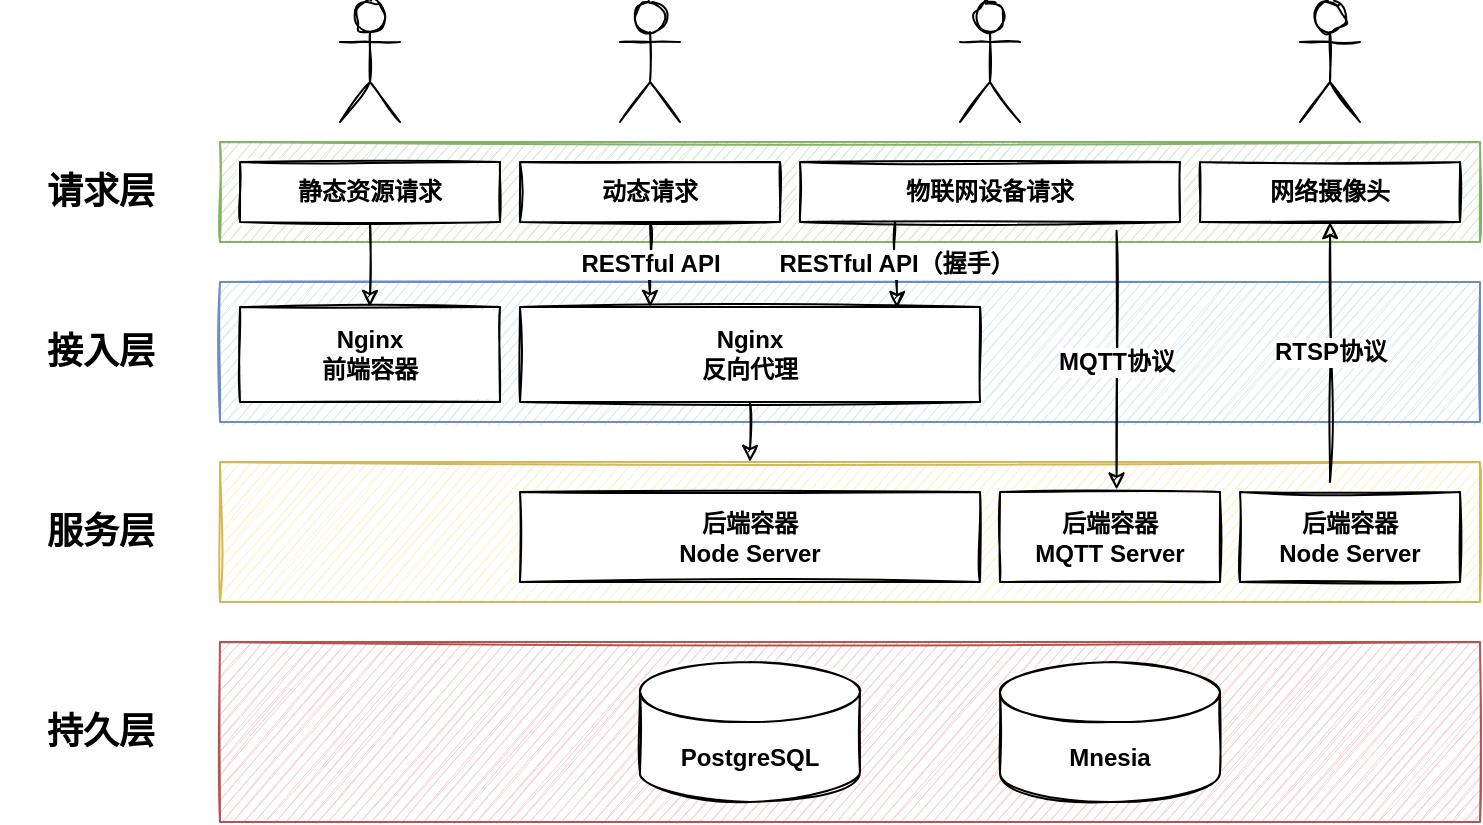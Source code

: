 <mxfile version="20.2.7" type="device"><diagram id="LMG21flEDnIkYwIcvI6N" name="第 1 页"><mxGraphModel dx="981" dy="547" grid="1" gridSize="10" guides="1" tooltips="1" connect="1" arrows="1" fold="1" page="1" pageScale="1" pageWidth="1169" pageHeight="827" math="0" shadow="0"><root><mxCell id="0"/><mxCell id="1" parent="0"/><mxCell id="DumCoxXedcYpvhjmDZSj-2" value="" style="rounded=0;whiteSpace=wrap;html=1;sketch=1;fillColor=#d5e8d4;strokeColor=#82b366;" parent="1" vertex="1"><mxGeometry x="290" y="210" width="630" height="50" as="geometry"/></mxCell><mxCell id="DumCoxXedcYpvhjmDZSj-3" value="" style="shape=umlActor;verticalLabelPosition=bottom;verticalAlign=top;html=1;outlineConnect=0;sketch=1;" parent="1" vertex="1"><mxGeometry x="350" y="140" width="30" height="60" as="geometry"/></mxCell><mxCell id="-RjRIU2cJnxTzBcFZ9Db-1" value="" style="rounded=0;whiteSpace=wrap;html=1;fillColor=#dae8fc;strokeColor=#6c8ebf;sketch=1;glass=0;shadow=0;" parent="1" vertex="1"><mxGeometry x="290" y="280" width="630" height="70" as="geometry"/></mxCell><mxCell id="-RjRIU2cJnxTzBcFZ9Db-17" style="edgeStyle=orthogonalEdgeStyle;rounded=0;orthogonalLoop=1;jettySize=auto;html=1;exitX=0.5;exitY=1;exitDx=0;exitDy=0;entryX=0.5;entryY=0;entryDx=0;entryDy=0;fontFamily=Helvetica;fontSize=12;sketch=1;" parent="1" source="-RjRIU2cJnxTzBcFZ9Db-2" target="-RjRIU2cJnxTzBcFZ9Db-15" edge="1"><mxGeometry relative="1" as="geometry"/></mxCell><mxCell id="-RjRIU2cJnxTzBcFZ9Db-2" value="静态资源请求" style="rounded=0;whiteSpace=wrap;html=1;shadow=0;glass=0;sketch=1;gradientColor=none;fontFamily=Helvetica;fontStyle=1" parent="1" vertex="1"><mxGeometry x="300" y="220" width="130" height="30" as="geometry"/></mxCell><mxCell id="-RjRIU2cJnxTzBcFZ9Db-3" value="请求层" style="text;strokeColor=none;fillColor=none;html=1;fontSize=18;fontStyle=1;verticalAlign=middle;align=center;rounded=0;shadow=0;glass=0;sketch=1;" parent="1" vertex="1"><mxGeometry x="180" y="215" width="100" height="40" as="geometry"/></mxCell><mxCell id="-RjRIU2cJnxTzBcFZ9Db-7" value="接入层" style="text;strokeColor=none;fillColor=none;html=1;fontSize=18;fontStyle=1;verticalAlign=middle;align=center;rounded=0;shadow=0;glass=0;sketch=1;" parent="1" vertex="1"><mxGeometry x="180" y="295" width="100" height="40" as="geometry"/></mxCell><mxCell id="-RjRIU2cJnxTzBcFZ9Db-8" value="" style="rounded=0;whiteSpace=wrap;html=1;shadow=0;glass=0;sketch=1;fontFamily=Helvetica;fontSize=18;fillColor=#fff2cc;strokeColor=#d6b656;" parent="1" vertex="1"><mxGeometry x="290" y="370" width="630" height="70" as="geometry"/></mxCell><mxCell id="-RjRIU2cJnxTzBcFZ9Db-9" value="" style="shape=umlActor;verticalLabelPosition=bottom;verticalAlign=top;html=1;outlineConnect=0;sketch=1;" parent="1" vertex="1"><mxGeometry x="490" y="140" width="30" height="60" as="geometry"/></mxCell><mxCell id="-RjRIU2cJnxTzBcFZ9Db-12" value="" style="rounded=0;whiteSpace=wrap;html=1;shadow=0;glass=0;sketch=1;fontFamily=Helvetica;fontSize=18;fillColor=#f8cecc;strokeColor=#b85450;" parent="1" vertex="1"><mxGeometry x="290" y="460" width="630" height="90" as="geometry"/></mxCell><mxCell id="-RjRIU2cJnxTzBcFZ9Db-13" value="服务层" style="text;strokeColor=none;fillColor=none;html=1;fontSize=18;fontStyle=1;verticalAlign=middle;align=center;rounded=0;shadow=0;glass=0;sketch=1;" parent="1" vertex="1"><mxGeometry x="180" y="385" width="100" height="40" as="geometry"/></mxCell><mxCell id="-RjRIU2cJnxTzBcFZ9Db-14" value="持久层" style="text;strokeColor=none;fillColor=none;html=1;fontSize=18;fontStyle=1;verticalAlign=middle;align=center;rounded=0;shadow=0;glass=0;sketch=1;" parent="1" vertex="1"><mxGeometry x="180" y="485" width="100" height="40" as="geometry"/></mxCell><mxCell id="-RjRIU2cJnxTzBcFZ9Db-15" value="Nginx&lt;br&gt;前端容器" style="rounded=0;whiteSpace=wrap;html=1;shadow=0;glass=0;sketch=1;fontFamily=Helvetica;fontSize=12;gradientColor=none;fontStyle=1" parent="1" vertex="1"><mxGeometry x="300" y="292.5" width="130" height="47.5" as="geometry"/></mxCell><mxCell id="-RjRIU2cJnxTzBcFZ9Db-37" value="RESTful API" style="edgeStyle=orthogonalEdgeStyle;rounded=0;sketch=1;orthogonalLoop=1;jettySize=auto;html=1;exitX=0.5;exitY=1;exitDx=0;exitDy=0;fontFamily=Helvetica;fontSize=12;fontStyle=1" parent="1" source="-RjRIU2cJnxTzBcFZ9Db-18" edge="1"><mxGeometry relative="1" as="geometry"><mxPoint x="505" y="292.5" as="targetPoint"/></mxGeometry></mxCell><mxCell id="-RjRIU2cJnxTzBcFZ9Db-18" value="动态请求" style="rounded=0;whiteSpace=wrap;html=1;shadow=0;glass=0;sketch=1;gradientColor=none;fontFamily=Helvetica;fontStyle=1" parent="1" vertex="1"><mxGeometry x="440" y="220" width="130" height="30" as="geometry"/></mxCell><mxCell id="-RjRIU2cJnxTzBcFZ9Db-19" value="后端容器&lt;br style=&quot;font-size: 12px;&quot;&gt;Node Server" style="rounded=0;whiteSpace=wrap;html=1;shadow=0;glass=0;sketch=1;fontFamily=Helvetica;fontSize=12;gradientColor=none;fontStyle=1" parent="1" vertex="1"><mxGeometry x="440" y="385" width="230" height="45" as="geometry"/></mxCell><mxCell id="-RjRIU2cJnxTzBcFZ9Db-21" value="&lt;b&gt;PostgreSQL&lt;/b&gt;" style="shape=cylinder3;whiteSpace=wrap;html=1;boundedLbl=1;backgroundOutline=1;size=15;rounded=0;shadow=0;glass=0;sketch=1;fontFamily=Helvetica;fontSize=12;gradientColor=none;" parent="1" vertex="1"><mxGeometry x="500" y="470" width="110" height="70" as="geometry"/></mxCell><mxCell id="-RjRIU2cJnxTzBcFZ9Db-22" value="后端容器&lt;br style=&quot;font-size: 12px;&quot;&gt;MQTT Server" style="rounded=0;whiteSpace=wrap;html=1;shadow=0;glass=0;sketch=1;fontFamily=Helvetica;fontSize=12;gradientColor=none;fontStyle=1" parent="1" vertex="1"><mxGeometry x="680" y="385" width="110" height="45" as="geometry"/></mxCell><mxCell id="-RjRIU2cJnxTzBcFZ9Db-38" value="RESTful API（握手）" style="edgeStyle=orthogonalEdgeStyle;rounded=0;sketch=1;orthogonalLoop=1;jettySize=auto;html=1;fontFamily=Helvetica;fontSize=12;fontStyle=1;exitX=0.25;exitY=1;exitDx=0;exitDy=0;entryX=0.82;entryY=0.011;entryDx=0;entryDy=0;entryPerimeter=0;" parent="1" source="-RjRIU2cJnxTzBcFZ9Db-23" target="-RjRIU2cJnxTzBcFZ9Db-40" edge="1"><mxGeometry relative="1" as="geometry"/></mxCell><mxCell id="-RjRIU2cJnxTzBcFZ9Db-41" value="MQTT协议" style="edgeStyle=orthogonalEdgeStyle;rounded=0;sketch=1;orthogonalLoop=1;jettySize=auto;html=1;exitX=0.833;exitY=1.146;exitDx=0;exitDy=0;fontFamily=Helvetica;fontSize=12;entryX=0.53;entryY=-0.027;entryDx=0;entryDy=0;entryPerimeter=0;fontStyle=1;exitPerimeter=0;" parent="1" source="-RjRIU2cJnxTzBcFZ9Db-23" target="-RjRIU2cJnxTzBcFZ9Db-22" edge="1"><mxGeometry x="0.021" relative="1" as="geometry"><mxPoint as="offset"/></mxGeometry></mxCell><mxCell id="-RjRIU2cJnxTzBcFZ9Db-45" value="RTSP协议" style="edgeStyle=orthogonalEdgeStyle;rounded=0;sketch=1;orthogonalLoop=1;jettySize=auto;html=1;fontFamily=Helvetica;fontSize=12;fontStyle=1;entryX=0.5;entryY=1;entryDx=0;entryDy=0;" parent="1" target="s3341joi-lkerUcaKRS1-1" edge="1"><mxGeometry x="0.004" relative="1" as="geometry"><mxPoint as="offset"/><mxPoint x="845" y="380" as="sourcePoint"/></mxGeometry></mxCell><mxCell id="-RjRIU2cJnxTzBcFZ9Db-23" value="物联网设备请求" style="rounded=0;whiteSpace=wrap;html=1;shadow=0;glass=0;sketch=1;gradientColor=none;fontFamily=Helvetica;fontStyle=1" parent="1" vertex="1"><mxGeometry x="580" y="220" width="190" height="30" as="geometry"/></mxCell><mxCell id="-RjRIU2cJnxTzBcFZ9Db-24" value="&lt;b&gt;Mnesia&lt;br&gt;&lt;/b&gt;" style="shape=cylinder3;whiteSpace=wrap;html=1;boundedLbl=1;backgroundOutline=1;size=15;rounded=0;shadow=0;glass=0;sketch=1;fontFamily=Helvetica;fontSize=12;gradientColor=none;" parent="1" vertex="1"><mxGeometry x="680" y="470" width="110" height="70" as="geometry"/></mxCell><mxCell id="-RjRIU2cJnxTzBcFZ9Db-25" value="" style="shape=umlActor;verticalLabelPosition=bottom;verticalAlign=top;html=1;outlineConnect=0;sketch=1;" parent="1" vertex="1"><mxGeometry x="660" y="140" width="30" height="60" as="geometry"/></mxCell><mxCell id="-RjRIU2cJnxTzBcFZ9Db-42" style="edgeStyle=orthogonalEdgeStyle;rounded=0;sketch=1;orthogonalLoop=1;jettySize=auto;html=1;exitX=0.5;exitY=1;exitDx=0;exitDy=0;fontFamily=Helvetica;fontSize=12;" parent="1" source="-RjRIU2cJnxTzBcFZ9Db-40" edge="1"><mxGeometry relative="1" as="geometry"><mxPoint x="555" y="370" as="targetPoint"/></mxGeometry></mxCell><mxCell id="-RjRIU2cJnxTzBcFZ9Db-40" value="Nginx&lt;br&gt;反向代理" style="rounded=0;whiteSpace=wrap;html=1;shadow=0;glass=0;sketch=1;fontFamily=Helvetica;fontSize=12;gradientColor=none;fontStyle=1" parent="1" vertex="1"><mxGeometry x="440" y="292.5" width="230" height="47.5" as="geometry"/></mxCell><mxCell id="-RjRIU2cJnxTzBcFZ9Db-44" value="后端容器&lt;br style=&quot;font-size: 12px;&quot;&gt;Node Server" style="rounded=0;whiteSpace=wrap;html=1;shadow=0;glass=0;sketch=1;fontFamily=Helvetica;fontSize=12;gradientColor=none;fontStyle=1" parent="1" vertex="1"><mxGeometry x="800" y="385" width="110" height="45" as="geometry"/></mxCell><mxCell id="s3341joi-lkerUcaKRS1-1" value="网络摄像头" style="rounded=0;whiteSpace=wrap;html=1;shadow=0;glass=0;sketch=1;gradientColor=none;fontFamily=Helvetica;fontStyle=1" vertex="1" parent="1"><mxGeometry x="780" y="220" width="130" height="30" as="geometry"/></mxCell><mxCell id="s3341joi-lkerUcaKRS1-3" value="" style="shape=umlActor;verticalLabelPosition=bottom;verticalAlign=top;html=1;outlineConnect=0;sketch=1;" vertex="1" parent="1"><mxGeometry x="830" y="140" width="30" height="60" as="geometry"/></mxCell></root></mxGraphModel></diagram></mxfile>